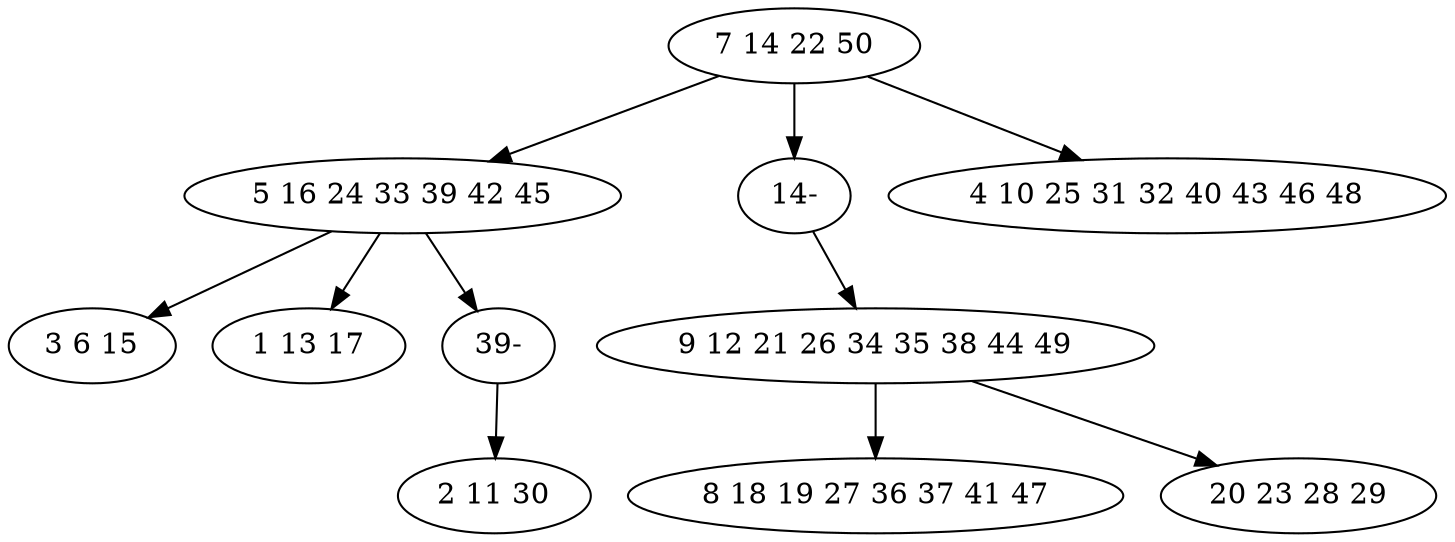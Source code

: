 digraph true_tree {
	"0" -> "1"
	"0" -> "10"
	"1" -> "3"
	"2" -> "4"
	"1" -> "5"
	"1" -> "9"
	"2" -> "7"
	"0" -> "8"
	"9" -> "6"
	"10" -> "2"
	"0" [label="7 14 22 50"];
	"1" [label="5 16 24 33 39 42 45"];
	"2" [label="9 12 21 26 34 35 38 44 49"];
	"3" [label="3 6 15"];
	"4" [label="8 18 19 27 36 37 41 47"];
	"5" [label="1 13 17"];
	"6" [label="2 11 30"];
	"7" [label="20 23 28 29"];
	"8" [label="4 10 25 31 32 40 43 46 48"];
	"9" [label="39-"];
	"10" [label="14-"];
}
